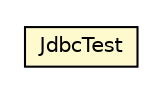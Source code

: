 #!/usr/local/bin/dot
#
# Class diagram 
# Generated by UMLGraph version R5_6-24-gf6e263 (http://www.umlgraph.org/)
#

digraph G {
	edge [fontname="Helvetica",fontsize=10,labelfontname="Helvetica",labelfontsize=10];
	node [fontname="Helvetica",fontsize=10,shape=plaintext];
	nodesep=0.25;
	ranksep=0.5;
	// net.trajano.doxb.test.JdbcTest
	c25 [label=<<table title="net.trajano.doxb.test.JdbcTest" border="0" cellborder="1" cellspacing="0" cellpadding="2" port="p" bgcolor="lemonChiffon" href="./JdbcTest.html">
		<tr><td><table border="0" cellspacing="0" cellpadding="1">
<tr><td align="center" balign="center"> JdbcTest </td></tr>
		</table></td></tr>
		</table>>, URL="./JdbcTest.html", fontname="Helvetica", fontcolor="black", fontsize=10.0];
}

